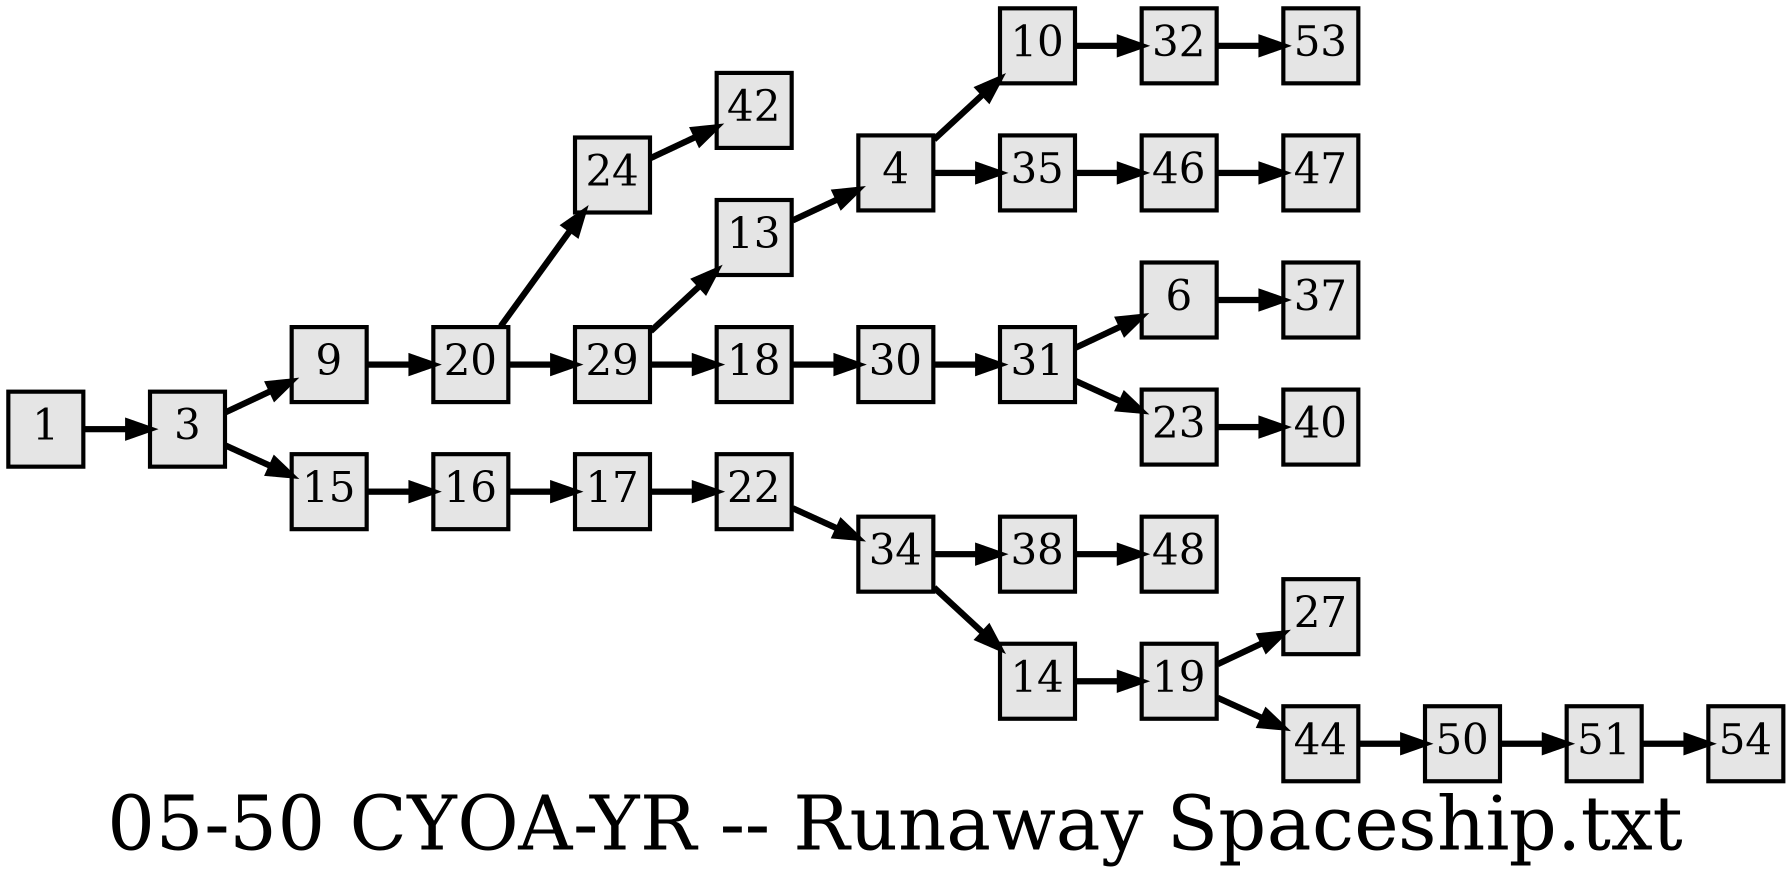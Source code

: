 digraph g{
  graph [ label="05-50 CYOA-YR -- Runaway Spaceship.txt" rankdir=LR, ordering=out, fontsize=36, nodesep="0.35", ranksep="0.45"];
  node  [shape=rect, penwidth=2, fontsize=20, style=filled, fillcolor=grey90, margin="0,0", labelfloat=true, regular=true, fixedsize=true];
  edge  [labelfloat=true, penwidth=3, fontsize=12];

  1 -> 3;
  3 -> 9;
  3 -> 15;
  4 -> 10;
  4 -> 35;
  6 -> 37;
  9 -> 20;
  10 -> 32;
  13 -> 4;
  14 -> 19;
  15 -> 16;
  16 -> 17;
  17 -> 22;
  18 -> 30;
  19 -> 27;
  19 -> 44;
  20 -> 24;
  20 -> 29;
  22 -> 34;
  23 -> 40;
  24 -> 42;
  29 -> 13;
  29 -> 18;
  30 -> 31;
  31 -> 6;
  31 -> 23;
  32 -> 53;
  34 -> 38;
  34 -> 14;
  35 -> 46;
  38 -> 48;
  44 -> 50;
  46 -> 47;
  50 -> 51;
  51 -> 54;
}

